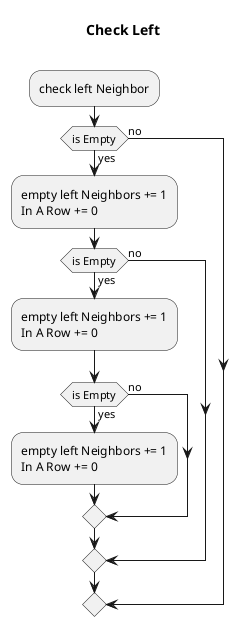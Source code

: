 @startuml
title Check Left\n
    :check left Neighbor;
    if (is Empty) then (yes)
        :empty left Neighbors += 1
        In A Row += 0;
        if (is Empty) then (yes)
            :empty left Neighbors += 1
            In A Row += 0;
            if (is Empty) then (yes)
                :empty left Neighbors += 1
                In A Row += 0;
            else (no);
            endif
        else (no);
        endif
    else (no);
    endif
@enduml